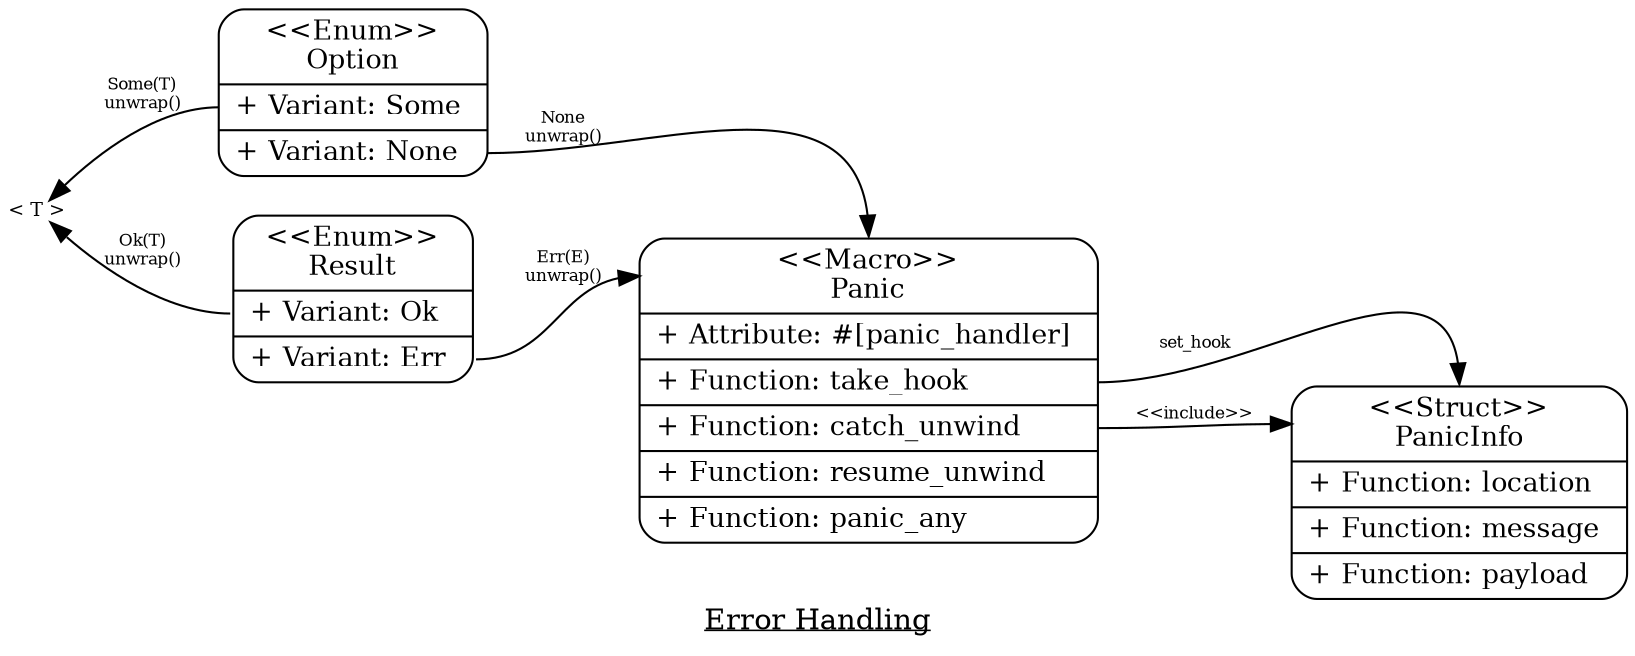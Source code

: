 digraph g {
    graph [
        rankdir = "LR";
        label= <<u>Error Handling</u>>;
    ];

    node [
        fontsize = "13"
        shape = "Mrecord"
    ];
    
    T [
        label = "&lt; T &gt;"
        shape = plain
        fontsize=9
        PORT = "f0"
        id = 0
    ];

    Result [
        label = "&lt;&lt;Enum&gt;&gt;\nResult|
                 <f0> + Variant: Ok \l | 
                 <f1> + Variant: Err \l"
        id = 1
    ];

    Option [
        label = "&lt;&lt;Enum&gt;&gt;\nOption|
                 <f0> + Variant: Some \l | 
                 <f1> + Variant: None \l"
        id = 2
    ];

    Panic [
        label = "<f0> &lt;&lt;Macro&gt;&gt;\nPanic |
                 <f1> + Attribute: #[panic_handler] \l | 
                 <f2> + Function: take_hook \l |
                 <f3> + Function: catch_unwind \l |
                 <f4> + Function: resume_unwind \l |
                 <f5> + Function: panic_any \l"
        id = 3
    ];

    PanicInfo [
        label = "<f0> &lt;&lt;Struct&gt;&gt;\nPanicInfo |
                 <f1> + Function: location \l |
                 <f2> + Function: message \l |
                 <f3> + Function: payload \l"
        id = 4
    ];

    // Layout
    
    // T to Option {reverse direction i.e. <-}
    {T:f0 -> Option:f0 [
        dir=back
        label="Some(T)\nunwrap()"
        fontsize=8
    ];
    } 

    Result:f0 -> T:f0 [
        label="Ok(T)\nunwrap()" 
        fontsize=8
    ];
        
    Result:f1 -> Panic:f0 [
        label="Err(E)\nunwrap()"
        fontsize=8

    ];  

    Option:f1 -> Panic:f0:n [
        label="None\nunwrap()"
        fontsize=8
    ];

    Panic:f2 -> PanicInfo:f0:n [
        label="set_hook"
        fontsize=8
    ];

    Panic:f3 -> PanicInfo:f0 [
        label="&lt;&lt;include&gt;&gt;"
        fontsize=8
    ];
    
    {rank=same; Result Option;}    

}